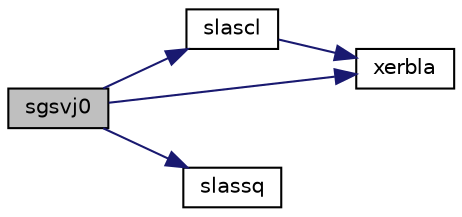 digraph "sgsvj0"
{
 // LATEX_PDF_SIZE
  edge [fontname="Helvetica",fontsize="10",labelfontname="Helvetica",labelfontsize="10"];
  node [fontname="Helvetica",fontsize="10",shape=record];
  rankdir="LR";
  Node1 [label="sgsvj0",height=0.2,width=0.4,color="black", fillcolor="grey75", style="filled", fontcolor="black",tooltip="SGSVJ0 pre-processor for the routine sgesvj."];
  Node1 -> Node2 [color="midnightblue",fontsize="10",style="solid",fontname="Helvetica"];
  Node2 [label="slascl",height=0.2,width=0.4,color="black", fillcolor="white", style="filled",URL="$slascl_8f.html#a11e6ce67ce97ca5b0a3a7bc5645a09d9",tooltip="SLASCL multiplies a general rectangular matrix by a real scalar defined as cto/cfrom."];
  Node2 -> Node3 [color="midnightblue",fontsize="10",style="solid",fontname="Helvetica"];
  Node3 [label="xerbla",height=0.2,width=0.4,color="black", fillcolor="white", style="filled",URL="$xerbla_8f.html#a377ee61015baf8dea7770b3a404b1c07",tooltip="XERBLA"];
  Node1 -> Node4 [color="midnightblue",fontsize="10",style="solid",fontname="Helvetica"];
  Node4 [label="slassq",height=0.2,width=0.4,color="black", fillcolor="white", style="filled",URL="$slassq_8f90.html#a0596b4bfa745d0d1c5817d4790921cda",tooltip="SLASSQ updates a sum of squares represented in scaled form."];
  Node1 -> Node3 [color="midnightblue",fontsize="10",style="solid",fontname="Helvetica"];
}

